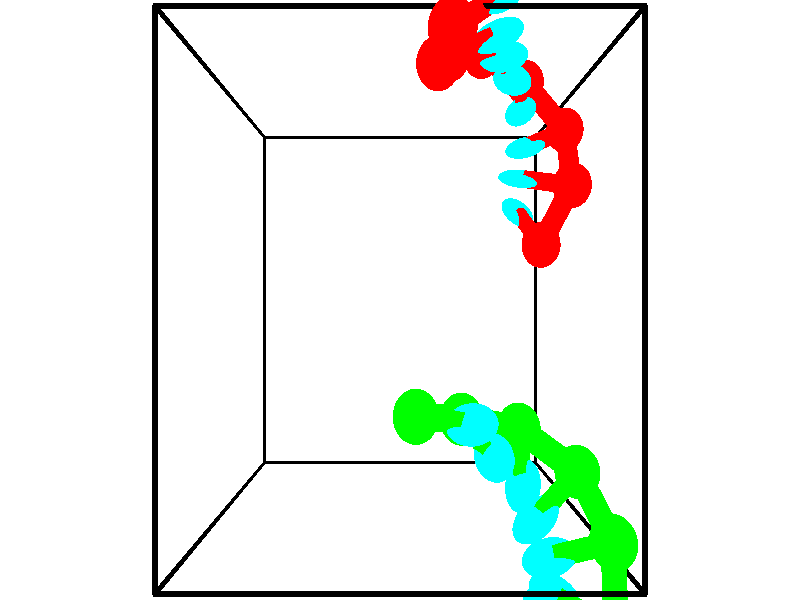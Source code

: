 // switches for output
#declare DRAW_BASES = 1; // possible values are 0, 1; only relevant for DNA ribbons
#declare DRAW_BASES_TYPE = 3; // possible values are 1, 2, 3; only relevant for DNA ribbons
#declare DRAW_FOG = 0; // set to 1 to enable fog

#include "colors.inc"

#include "transforms.inc"
background { rgb <1, 1, 1>}

#default {
   normal{
       ripples 0.25
       frequency 0.20
       turbulence 0.2
       lambda 5
   }
	finish {
		phong 0.1
		phong_size 40.
	}
}

// original window dimensions: 1024x640


// camera settings

camera {
	sky <-0, 1, 0>
	up <-0, 1, 0>
	right 1.6 * <1, 0, 0>
	location <2.5, 2.5, 11.1562>
	look_at <2.5, 2.5, 2.5>
	direction <0, 0, -8.6562>
	angle 67.0682
}


# declare cpy_camera_pos = <2.5, 2.5, 11.1562>;
# if (DRAW_FOG = 1)
fog {
	fog_type 2
	up vnormalize(cpy_camera_pos)
	color rgbt<1,1,1,0.3>
	distance 1e-5
	fog_alt 3e-3
	fog_offset 4
}
# end


// LIGHTS

# declare lum = 6;
global_settings {
	ambient_light rgb lum * <0.05, 0.05, 0.05>
	max_trace_level 15
}# declare cpy_direct_light_amount = 0.25;
light_source
{	1000 * <-1, -1, 1>,
	rgb lum * cpy_direct_light_amount
	parallel
}

light_source
{	1000 * <1, 1, -1>,
	rgb lum * cpy_direct_light_amount
	parallel
}

// strand 0

// nucleotide -1

// particle -1
sphere {
	<4.352903, 3.103208, 3.219311> 0.250000
	pigment { color rgbt <1,0,0,0> }
	no_shadow
}
cylinder {
	<4.233795, 3.343018, 2.922150>,  <4.162330, 3.486903, 2.743853>, 0.100000
	pigment { color rgbt <1,0,0,0> }
	no_shadow
}
cylinder {
	<4.233795, 3.343018, 2.922150>,  <4.352903, 3.103208, 3.219311>, 0.100000
	pigment { color rgbt <1,0,0,0> }
	no_shadow
}

// particle -1
sphere {
	<4.233795, 3.343018, 2.922150> 0.100000
	pigment { color rgbt <1,0,0,0> }
	no_shadow
}
sphere {
	0, 1
	scale<0.080000,0.200000,0.300000>
	matrix <0.111354, 0.794704, 0.596695,
		0.948121, 0.094953, -0.303399,
		-0.297771, 0.599524, -0.742902,
		4.144464, 3.522875, 2.699279>
	pigment { color rgbt <0,1,1,0> }
	no_shadow
}
cylinder {
	<4.775754, 3.763812, 3.173827>,  <4.352903, 3.103208, 3.219311>, 0.130000
	pigment { color rgbt <1,0,0,0> }
	no_shadow
}

// nucleotide -1

// particle -1
sphere {
	<4.775754, 3.763812, 3.173827> 0.250000
	pigment { color rgbt <1,0,0,0> }
	no_shadow
}
cylinder {
	<4.411510, 3.831383, 3.022961>,  <4.192964, 3.871925, 2.932441>, 0.100000
	pigment { color rgbt <1,0,0,0> }
	no_shadow
}
cylinder {
	<4.411510, 3.831383, 3.022961>,  <4.775754, 3.763812, 3.173827>, 0.100000
	pigment { color rgbt <1,0,0,0> }
	no_shadow
}

// particle -1
sphere {
	<4.411510, 3.831383, 3.022961> 0.100000
	pigment { color rgbt <1,0,0,0> }
	no_shadow
}
sphere {
	0, 1
	scale<0.080000,0.200000,0.300000>
	matrix <-0.037438, 0.875171, 0.482363,
		0.411568, 0.453365, -0.790615,
		-0.910610, 0.168926, -0.377165,
		4.138328, 3.882061, 2.909811>
	pigment { color rgbt <0,1,1,0> }
	no_shadow
}
cylinder {
	<4.776919, 4.455787, 2.811564>,  <4.775754, 3.763812, 3.173827>, 0.130000
	pigment { color rgbt <1,0,0,0> }
	no_shadow
}

// nucleotide -1

// particle -1
sphere {
	<4.776919, 4.455787, 2.811564> 0.250000
	pigment { color rgbt <1,0,0,0> }
	no_shadow
}
cylinder {
	<4.435524, 4.311897, 2.962379>,  <4.230687, 4.225564, 3.052868>, 0.100000
	pigment { color rgbt <1,0,0,0> }
	no_shadow
}
cylinder {
	<4.435524, 4.311897, 2.962379>,  <4.776919, 4.455787, 2.811564>, 0.100000
	pigment { color rgbt <1,0,0,0> }
	no_shadow
}

// particle -1
sphere {
	<4.435524, 4.311897, 2.962379> 0.100000
	pigment { color rgbt <1,0,0,0> }
	no_shadow
}
sphere {
	0, 1
	scale<0.080000,0.200000,0.300000>
	matrix <-0.097377, 0.820873, 0.562748,
		-0.511933, 0.443584, -0.735634,
		-0.853488, -0.359723, 0.377038,
		4.179478, 4.203980, 3.075491>
	pigment { color rgbt <0,1,1,0> }
	no_shadow
}
cylinder {
	<4.227849, 4.996083, 2.830177>,  <4.776919, 4.455787, 2.811564>, 0.130000
	pigment { color rgbt <1,0,0,0> }
	no_shadow
}

// nucleotide -1

// particle -1
sphere {
	<4.227849, 4.996083, 2.830177> 0.250000
	pigment { color rgbt <1,0,0,0> }
	no_shadow
}
cylinder {
	<4.133564, 4.734688, 3.117897>,  <4.076993, 4.577851, 3.290529>, 0.100000
	pigment { color rgbt <1,0,0,0> }
	no_shadow
}
cylinder {
	<4.133564, 4.734688, 3.117897>,  <4.227849, 4.996083, 2.830177>, 0.100000
	pigment { color rgbt <1,0,0,0> }
	no_shadow
}

// particle -1
sphere {
	<4.133564, 4.734688, 3.117897> 0.100000
	pigment { color rgbt <1,0,0,0> }
	no_shadow
}
sphere {
	0, 1
	scale<0.080000,0.200000,0.300000>
	matrix <-0.316488, 0.751425, 0.578961,
		-0.918845, -0.091181, -0.383941,
		-0.235712, -0.653488, 0.719300,
		4.062850, 4.538641, 3.333687>
	pigment { color rgbt <0,1,1,0> }
	no_shadow
}
cylinder {
	<3.584979, 5.199212, 3.165046>,  <4.227849, 4.996083, 2.830177>, 0.130000
	pigment { color rgbt <1,0,0,0> }
	no_shadow
}

// nucleotide -1

// particle -1
sphere {
	<3.584979, 5.199212, 3.165046> 0.250000
	pigment { color rgbt <1,0,0,0> }
	no_shadow
}
cylinder {
	<3.762329, 4.963737, 3.435413>,  <3.868739, 4.822453, 3.597634>, 0.100000
	pigment { color rgbt <1,0,0,0> }
	no_shadow
}
cylinder {
	<3.762329, 4.963737, 3.435413>,  <3.584979, 5.199212, 3.165046>, 0.100000
	pigment { color rgbt <1,0,0,0> }
	no_shadow
}

// particle -1
sphere {
	<3.762329, 4.963737, 3.435413> 0.100000
	pigment { color rgbt <1,0,0,0> }
	no_shadow
}
sphere {
	0, 1
	scale<0.080000,0.200000,0.300000>
	matrix <-0.287616, 0.620776, 0.729325,
		-0.848938, -0.517770, 0.105921,
		0.443375, -0.588686, 0.675919,
		3.895342, 4.787131, 3.638189>
	pigment { color rgbt <0,1,1,0> }
	no_shadow
}
cylinder {
	<3.112014, 5.006070, 3.690620>,  <3.584979, 5.199212, 3.165046>, 0.130000
	pigment { color rgbt <1,0,0,0> }
	no_shadow
}

// nucleotide -1

// particle -1
sphere {
	<3.112014, 5.006070, 3.690620> 0.250000
	pigment { color rgbt <1,0,0,0> }
	no_shadow
}
cylinder {
	<3.459297, 4.944458, 3.879295>,  <3.667667, 4.907491, 3.992501>, 0.100000
	pigment { color rgbt <1,0,0,0> }
	no_shadow
}
cylinder {
	<3.459297, 4.944458, 3.879295>,  <3.112014, 5.006070, 3.690620>, 0.100000
	pigment { color rgbt <1,0,0,0> }
	no_shadow
}

// particle -1
sphere {
	<3.459297, 4.944458, 3.879295> 0.100000
	pigment { color rgbt <1,0,0,0> }
	no_shadow
}
sphere {
	0, 1
	scale<0.080000,0.200000,0.300000>
	matrix <-0.347792, 0.489116, 0.799879,
		-0.353916, -0.858511, 0.371083,
		0.868207, -0.154031, 0.471689,
		3.719759, 4.898249, 4.020802>
	pigment { color rgbt <0,1,1,0> }
	no_shadow
}
cylinder {
	<2.930418, 4.713169, 4.382588>,  <3.112014, 5.006070, 3.690620>, 0.130000
	pigment { color rgbt <1,0,0,0> }
	no_shadow
}

// nucleotide -1

// particle -1
sphere {
	<2.930418, 4.713169, 4.382588> 0.250000
	pigment { color rgbt <1,0,0,0> }
	no_shadow
}
cylinder {
	<3.304630, 4.850380, 4.416321>,  <3.529158, 4.932707, 4.436560>, 0.100000
	pigment { color rgbt <1,0,0,0> }
	no_shadow
}
cylinder {
	<3.304630, 4.850380, 4.416321>,  <2.930418, 4.713169, 4.382588>, 0.100000
	pigment { color rgbt <1,0,0,0> }
	no_shadow
}

// particle -1
sphere {
	<3.304630, 4.850380, 4.416321> 0.100000
	pigment { color rgbt <1,0,0,0> }
	no_shadow
}
sphere {
	0, 1
	scale<0.080000,0.200000,0.300000>
	matrix <-0.264423, 0.521754, 0.811082,
		0.234224, -0.781092, 0.578822,
		0.935532, 0.343029, 0.084331,
		3.585290, 4.953289, 4.441620>
	pigment { color rgbt <0,1,1,0> }
	no_shadow
}
cylinder {
	<3.027925, 4.779999, 5.096117>,  <2.930418, 4.713169, 4.382588>, 0.130000
	pigment { color rgbt <1,0,0,0> }
	no_shadow
}

// nucleotide -1

// particle -1
sphere {
	<3.027925, 4.779999, 5.096117> 0.250000
	pigment { color rgbt <1,0,0,0> }
	no_shadow
}
cylinder {
	<3.317692, 4.998131, 4.927433>,  <3.491552, 5.129010, 4.826223>, 0.100000
	pigment { color rgbt <1,0,0,0> }
	no_shadow
}
cylinder {
	<3.317692, 4.998131, 4.927433>,  <3.027925, 4.779999, 5.096117>, 0.100000
	pigment { color rgbt <1,0,0,0> }
	no_shadow
}

// particle -1
sphere {
	<3.317692, 4.998131, 4.927433> 0.100000
	pigment { color rgbt <1,0,0,0> }
	no_shadow
}
sphere {
	0, 1
	scale<0.080000,0.200000,0.300000>
	matrix <-0.006493, 0.617107, 0.786852,
		0.689334, -0.567269, 0.450582,
		0.724415, 0.545329, -0.421709,
		3.535017, 5.161729, 4.800920>
	pigment { color rgbt <0,1,1,0> }
	no_shadow
}
// strand 1

// nucleotide -1

// particle -1
sphere {
	<2.671240, 1.447300, 4.620303> 0.250000
	pigment { color rgbt <0,1,0,0> }
	no_shadow
}
cylinder {
	<2.986291, 1.448738, 4.866760>,  <3.175321, 1.449601, 5.014635>, 0.100000
	pigment { color rgbt <0,1,0,0> }
	no_shadow
}
cylinder {
	<2.986291, 1.448738, 4.866760>,  <2.671240, 1.447300, 4.620303>, 0.100000
	pigment { color rgbt <0,1,0,0> }
	no_shadow
}

// particle -1
sphere {
	<2.986291, 1.448738, 4.866760> 0.100000
	pigment { color rgbt <0,1,0,0> }
	no_shadow
}
sphere {
	0, 1
	scale<0.080000,0.200000,0.300000>
	matrix <0.491988, -0.605676, -0.625384,
		0.370934, 0.795703, -0.478815,
		0.787627, 0.003595, 0.616142,
		3.222579, 1.449817, 5.051603>
	pigment { color rgbt <0,1,1,0> }
	no_shadow
}
cylinder {
	<3.205383, 1.362570, 4.235541>,  <2.671240, 1.447300, 4.620303>, 0.130000
	pigment { color rgbt <0,1,0,0> }
	no_shadow
}

// nucleotide -1

// particle -1
sphere {
	<3.205383, 1.362570, 4.235541> 0.250000
	pigment { color rgbt <0,1,0,0> }
	no_shadow
}
cylinder {
	<3.363406, 1.228973, 4.577858>,  <3.458220, 1.148815, 4.783248>, 0.100000
	pigment { color rgbt <0,1,0,0> }
	no_shadow
}
cylinder {
	<3.363406, 1.228973, 4.577858>,  <3.205383, 1.362570, 4.235541>, 0.100000
	pigment { color rgbt <0,1,0,0> }
	no_shadow
}

// particle -1
sphere {
	<3.363406, 1.228973, 4.577858> 0.100000
	pigment { color rgbt <0,1,0,0> }
	no_shadow
}
sphere {
	0, 1
	scale<0.080000,0.200000,0.300000>
	matrix <0.606661, -0.604695, -0.516049,
		0.689849, 0.723044, -0.036271,
		0.395059, -0.333992, 0.855791,
		3.481924, 1.128776, 4.834595>
	pigment { color rgbt <0,1,1,0> }
	no_shadow
}
cylinder {
	<3.884315, 1.251109, 4.118368>,  <3.205383, 1.362570, 4.235541>, 0.130000
	pigment { color rgbt <0,1,0,0> }
	no_shadow
}

// nucleotide -1

// particle -1
sphere {
	<3.884315, 1.251109, 4.118368> 0.250000
	pigment { color rgbt <0,1,0,0> }
	no_shadow
}
cylinder {
	<3.845014, 1.019394, 4.442039>,  <3.821433, 0.880365, 4.636243>, 0.100000
	pigment { color rgbt <0,1,0,0> }
	no_shadow
}
cylinder {
	<3.845014, 1.019394, 4.442039>,  <3.884315, 1.251109, 4.118368>, 0.100000
	pigment { color rgbt <0,1,0,0> }
	no_shadow
}

// particle -1
sphere {
	<3.845014, 1.019394, 4.442039> 0.100000
	pigment { color rgbt <0,1,0,0> }
	no_shadow
}
sphere {
	0, 1
	scale<0.080000,0.200000,0.300000>
	matrix <0.488327, -0.736555, -0.468000,
		0.867112, 0.349161, 0.355251,
		-0.098254, -0.579287, 0.809180,
		3.815537, 0.845608, 4.684793>
	pigment { color rgbt <0,1,1,0> }
	no_shadow
}
cylinder {
	<4.508461, 0.876796, 4.311465>,  <3.884315, 1.251109, 4.118368>, 0.130000
	pigment { color rgbt <0,1,0,0> }
	no_shadow
}

// nucleotide -1

// particle -1
sphere {
	<4.508461, 0.876796, 4.311465> 0.250000
	pigment { color rgbt <0,1,0,0> }
	no_shadow
}
cylinder {
	<4.204871, 0.667534, 4.466522>,  <4.022717, 0.541976, 4.559556>, 0.100000
	pigment { color rgbt <0,1,0,0> }
	no_shadow
}
cylinder {
	<4.204871, 0.667534, 4.466522>,  <4.508461, 0.876796, 4.311465>, 0.100000
	pigment { color rgbt <0,1,0,0> }
	no_shadow
}

// particle -1
sphere {
	<4.204871, 0.667534, 4.466522> 0.100000
	pigment { color rgbt <0,1,0,0> }
	no_shadow
}
sphere {
	0, 1
	scale<0.080000,0.200000,0.300000>
	matrix <0.290612, -0.804933, -0.517328,
		0.582670, -0.279985, 0.762958,
		-0.758973, -0.523156, 0.387644,
		3.977179, 0.510587, 4.582815>
	pigment { color rgbt <0,1,1,0> }
	no_shadow
}
cylinder {
	<4.806114, 0.315497, 4.631309>,  <4.508461, 0.876796, 4.311465>, 0.130000
	pigment { color rgbt <0,1,0,0> }
	no_shadow
}

// nucleotide -1

// particle -1
sphere {
	<4.806114, 0.315497, 4.631309> 0.250000
	pigment { color rgbt <0,1,0,0> }
	no_shadow
}
cylinder {
	<4.425614, 0.213310, 4.562187>,  <4.197314, 0.151998, 4.520714>, 0.100000
	pigment { color rgbt <0,1,0,0> }
	no_shadow
}
cylinder {
	<4.425614, 0.213310, 4.562187>,  <4.806114, 0.315497, 4.631309>, 0.100000
	pigment { color rgbt <0,1,0,0> }
	no_shadow
}

// particle -1
sphere {
	<4.425614, 0.213310, 4.562187> 0.100000
	pigment { color rgbt <0,1,0,0> }
	no_shadow
}
sphere {
	0, 1
	scale<0.080000,0.200000,0.300000>
	matrix <0.308111, -0.761965, -0.569629,
		0.013849, -0.595103, 0.803531,
		-0.951249, -0.255466, -0.172805,
		4.140240, 0.136671, 4.510345>
	pigment { color rgbt <0,1,1,0> }
	no_shadow
}
cylinder {
	<4.819471, -0.487076, 4.672602>,  <4.806114, 0.315497, 4.631309>, 0.130000
	pigment { color rgbt <0,1,0,0> }
	no_shadow
}

// nucleotide -1

// particle -1
sphere {
	<4.819471, -0.487076, 4.672602> 0.250000
	pigment { color rgbt <0,1,0,0> }
	no_shadow
}
cylinder {
	<4.494086, -0.371376, 4.470764>,  <4.298856, -0.301956, 4.349661>, 0.100000
	pigment { color rgbt <0,1,0,0> }
	no_shadow
}
cylinder {
	<4.494086, -0.371376, 4.470764>,  <4.819471, -0.487076, 4.672602>, 0.100000
	pigment { color rgbt <0,1,0,0> }
	no_shadow
}

// particle -1
sphere {
	<4.494086, -0.371376, 4.470764> 0.100000
	pigment { color rgbt <0,1,0,0> }
	no_shadow
}
sphere {
	0, 1
	scale<0.080000,0.200000,0.300000>
	matrix <0.123101, -0.762291, -0.635420,
		-0.568442, -0.579006, 0.584488,
		-0.813461, 0.289249, -0.504594,
		4.250048, -0.284601, 4.319386>
	pigment { color rgbt <0,1,1,0> }
	no_shadow
}
cylinder {
	<4.346002, -1.012709, 4.597738>,  <4.819471, -0.487076, 4.672602>, 0.130000
	pigment { color rgbt <0,1,0,0> }
	no_shadow
}

// nucleotide -1

// particle -1
sphere {
	<4.346002, -1.012709, 4.597738> 0.250000
	pigment { color rgbt <0,1,0,0> }
	no_shadow
}
cylinder {
	<4.238585, -0.771729, 4.297089>,  <4.174136, -0.627140, 4.116699>, 0.100000
	pigment { color rgbt <0,1,0,0> }
	no_shadow
}
cylinder {
	<4.238585, -0.771729, 4.297089>,  <4.346002, -1.012709, 4.597738>, 0.100000
	pigment { color rgbt <0,1,0,0> }
	no_shadow
}

// particle -1
sphere {
	<4.238585, -0.771729, 4.297089> 0.100000
	pigment { color rgbt <0,1,0,0> }
	no_shadow
}
sphere {
	0, 1
	scale<0.080000,0.200000,0.300000>
	matrix <0.121329, -0.752916, -0.646836,
		-0.955597, -0.264896, 0.129093,
		-0.268541, 0.602452, -0.751624,
		4.158023, -0.590993, 4.071602>
	pigment { color rgbt <0,1,1,0> }
	no_shadow
}
cylinder {
	<3.977609, -1.438321, 4.202485>,  <4.346002, -1.012709, 4.597738>, 0.130000
	pigment { color rgbt <0,1,0,0> }
	no_shadow
}

// nucleotide -1

// particle -1
sphere {
	<3.977609, -1.438321, 4.202485> 0.250000
	pigment { color rgbt <0,1,0,0> }
	no_shadow
}
cylinder {
	<4.044805, -1.134506, 3.951126>,  <4.085122, -0.952217, 3.800311>, 0.100000
	pigment { color rgbt <0,1,0,0> }
	no_shadow
}
cylinder {
	<4.044805, -1.134506, 3.951126>,  <3.977609, -1.438321, 4.202485>, 0.100000
	pigment { color rgbt <0,1,0,0> }
	no_shadow
}

// particle -1
sphere {
	<4.044805, -1.134506, 3.951126> 0.100000
	pigment { color rgbt <0,1,0,0> }
	no_shadow
}
sphere {
	0, 1
	scale<0.080000,0.200000,0.300000>
	matrix <0.059015, -0.644061, -0.762695,
		-0.984021, 0.091040, -0.153019,
		0.167989, 0.759538, -0.628397,
		4.095201, -0.906645, 3.762607>
	pigment { color rgbt <0,1,1,0> }
	no_shadow
}
// box output
cylinder {
	<0.000000, 0.000000, 0.000000>,  <5.000000, 0.000000, 0.000000>, 0.025000
	pigment { color rgbt <0,0,0,0> }
	no_shadow
}
cylinder {
	<0.000000, 0.000000, 0.000000>,  <0.000000, 5.000000, 0.000000>, 0.025000
	pigment { color rgbt <0,0,0,0> }
	no_shadow
}
cylinder {
	<0.000000, 0.000000, 0.000000>,  <0.000000, 0.000000, 5.000000>, 0.025000
	pigment { color rgbt <0,0,0,0> }
	no_shadow
}
cylinder {
	<5.000000, 5.000000, 5.000000>,  <0.000000, 5.000000, 5.000000>, 0.025000
	pigment { color rgbt <0,0,0,0> }
	no_shadow
}
cylinder {
	<5.000000, 5.000000, 5.000000>,  <5.000000, 0.000000, 5.000000>, 0.025000
	pigment { color rgbt <0,0,0,0> }
	no_shadow
}
cylinder {
	<5.000000, 5.000000, 5.000000>,  <5.000000, 5.000000, 0.000000>, 0.025000
	pigment { color rgbt <0,0,0,0> }
	no_shadow
}
cylinder {
	<0.000000, 0.000000, 5.000000>,  <0.000000, 5.000000, 5.000000>, 0.025000
	pigment { color rgbt <0,0,0,0> }
	no_shadow
}
cylinder {
	<0.000000, 0.000000, 5.000000>,  <5.000000, 0.000000, 5.000000>, 0.025000
	pigment { color rgbt <0,0,0,0> }
	no_shadow
}
cylinder {
	<5.000000, 5.000000, 0.000000>,  <0.000000, 5.000000, 0.000000>, 0.025000
	pigment { color rgbt <0,0,0,0> }
	no_shadow
}
cylinder {
	<5.000000, 5.000000, 0.000000>,  <5.000000, 0.000000, 0.000000>, 0.025000
	pigment { color rgbt <0,0,0,0> }
	no_shadow
}
cylinder {
	<5.000000, 0.000000, 5.000000>,  <5.000000, 0.000000, 0.000000>, 0.025000
	pigment { color rgbt <0,0,0,0> }
	no_shadow
}
cylinder {
	<0.000000, 5.000000, 0.000000>,  <0.000000, 5.000000, 5.000000>, 0.025000
	pigment { color rgbt <0,0,0,0> }
	no_shadow
}
// end of box output

